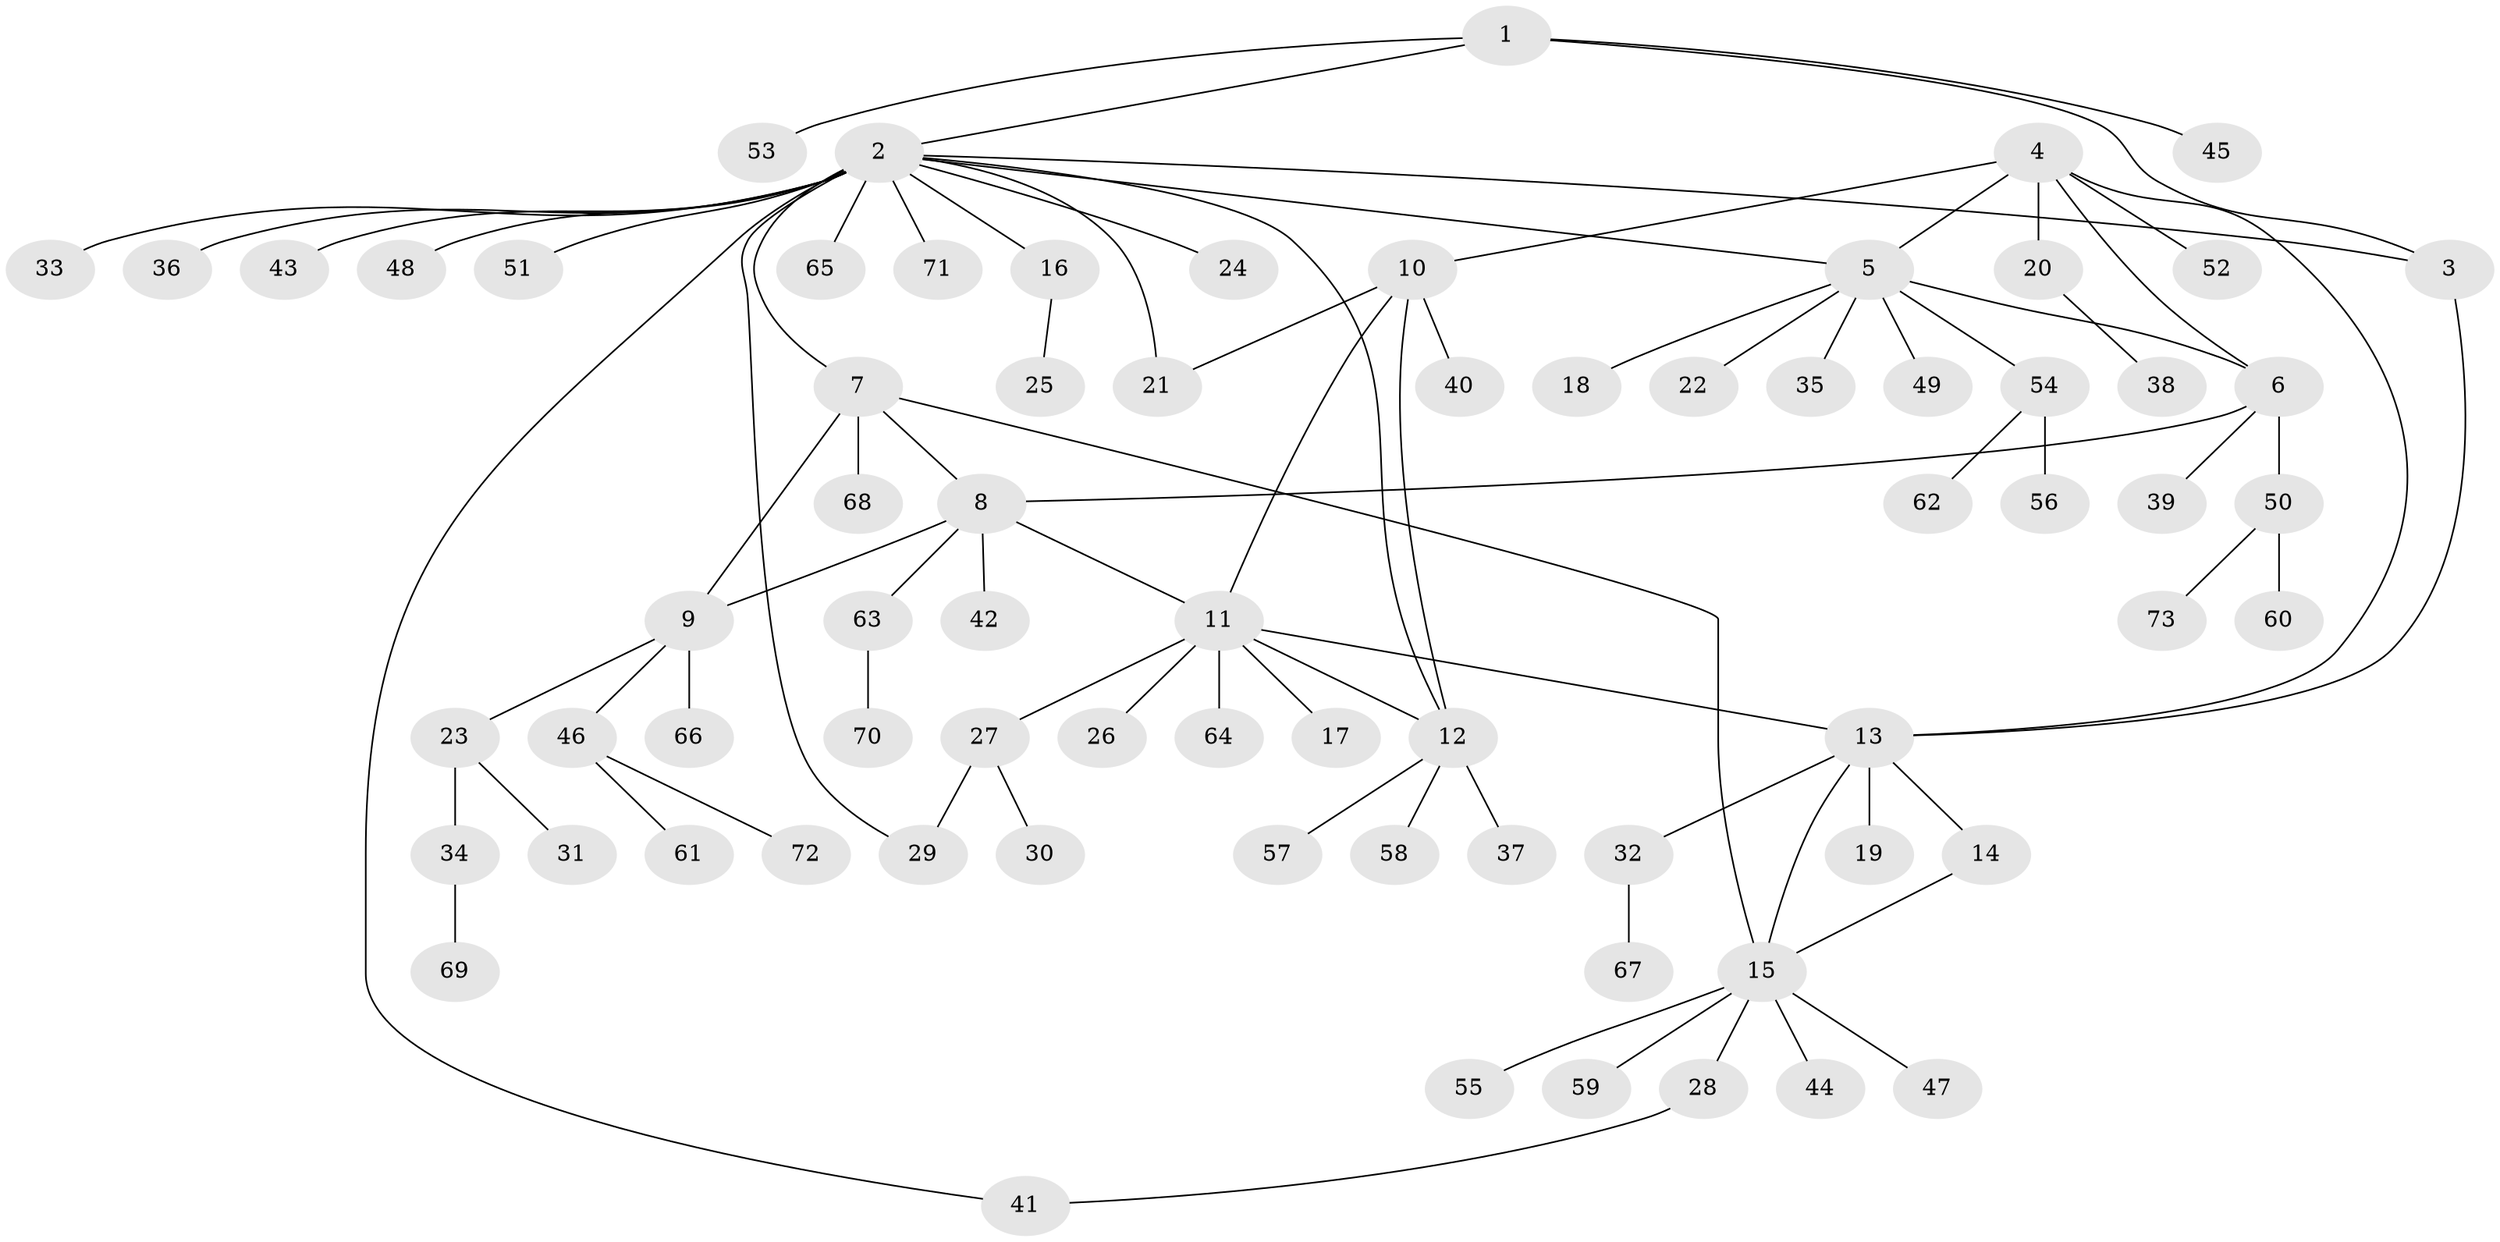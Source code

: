 // coarse degree distribution, {3: 0.038461538461538464, 17: 0.019230769230769232, 8: 0.019230769230769232, 6: 0.057692307692307696, 4: 0.038461538461538464, 12: 0.019230769230769232, 5: 0.038461538461538464, 1: 0.6346153846153846, 2: 0.1346153846153846}
// Generated by graph-tools (version 1.1) at 2025/42/03/06/25 10:42:10]
// undirected, 73 vertices, 86 edges
graph export_dot {
graph [start="1"]
  node [color=gray90,style=filled];
  1;
  2;
  3;
  4;
  5;
  6;
  7;
  8;
  9;
  10;
  11;
  12;
  13;
  14;
  15;
  16;
  17;
  18;
  19;
  20;
  21;
  22;
  23;
  24;
  25;
  26;
  27;
  28;
  29;
  30;
  31;
  32;
  33;
  34;
  35;
  36;
  37;
  38;
  39;
  40;
  41;
  42;
  43;
  44;
  45;
  46;
  47;
  48;
  49;
  50;
  51;
  52;
  53;
  54;
  55;
  56;
  57;
  58;
  59;
  60;
  61;
  62;
  63;
  64;
  65;
  66;
  67;
  68;
  69;
  70;
  71;
  72;
  73;
  1 -- 2;
  1 -- 3;
  1 -- 45;
  1 -- 53;
  2 -- 3;
  2 -- 5;
  2 -- 7;
  2 -- 12;
  2 -- 16;
  2 -- 21;
  2 -- 24;
  2 -- 29;
  2 -- 33;
  2 -- 36;
  2 -- 41;
  2 -- 43;
  2 -- 48;
  2 -- 51;
  2 -- 65;
  2 -- 71;
  3 -- 13;
  4 -- 5;
  4 -- 6;
  4 -- 10;
  4 -- 13;
  4 -- 20;
  4 -- 52;
  5 -- 6;
  5 -- 18;
  5 -- 22;
  5 -- 35;
  5 -- 49;
  5 -- 54;
  6 -- 8;
  6 -- 39;
  6 -- 50;
  7 -- 8;
  7 -- 9;
  7 -- 15;
  7 -- 68;
  8 -- 9;
  8 -- 11;
  8 -- 42;
  8 -- 63;
  9 -- 23;
  9 -- 46;
  9 -- 66;
  10 -- 11;
  10 -- 12;
  10 -- 21;
  10 -- 40;
  11 -- 12;
  11 -- 13;
  11 -- 17;
  11 -- 26;
  11 -- 27;
  11 -- 64;
  12 -- 37;
  12 -- 57;
  12 -- 58;
  13 -- 14;
  13 -- 15;
  13 -- 19;
  13 -- 32;
  14 -- 15;
  15 -- 28;
  15 -- 44;
  15 -- 47;
  15 -- 55;
  15 -- 59;
  16 -- 25;
  20 -- 38;
  23 -- 31;
  23 -- 34;
  27 -- 29;
  27 -- 30;
  28 -- 41;
  32 -- 67;
  34 -- 69;
  46 -- 61;
  46 -- 72;
  50 -- 60;
  50 -- 73;
  54 -- 56;
  54 -- 62;
  63 -- 70;
}
